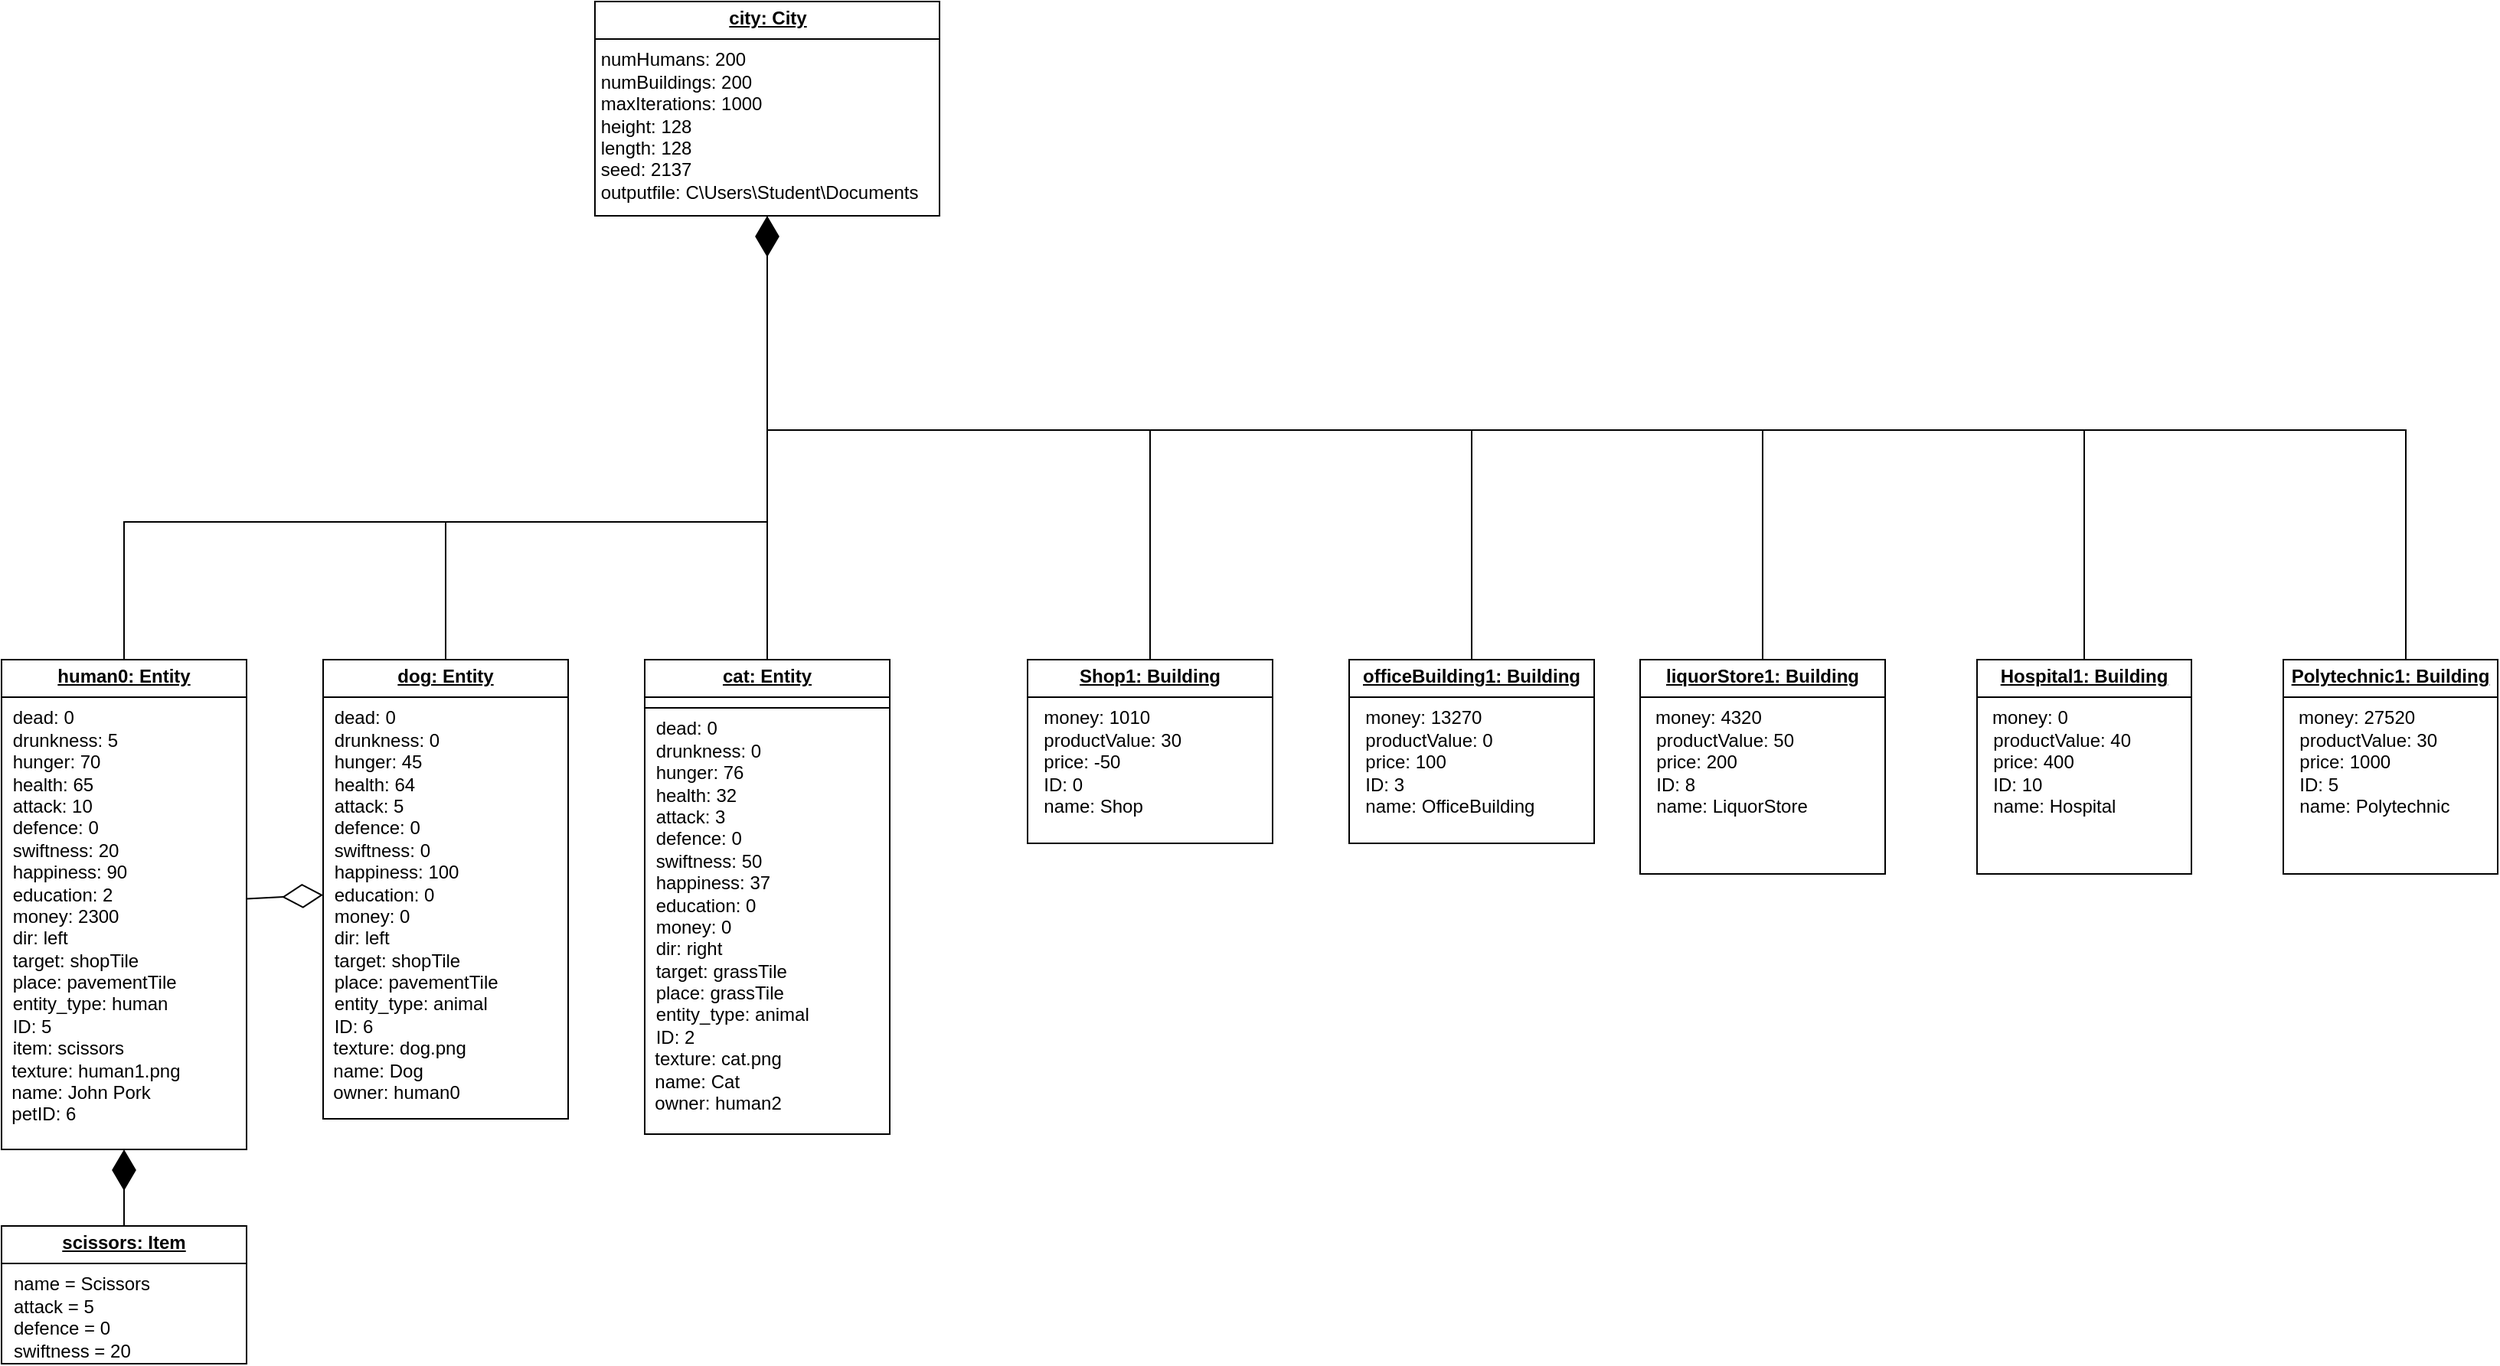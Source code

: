 <mxfile version="27.1.3">
  <diagram name="Page-1" id="Uwy1Ov_ASIxeAPOqS1Tx">
    <mxGraphModel dx="1042" dy="1759" grid="1" gridSize="10" guides="1" tooltips="1" connect="1" arrows="1" fold="1" page="1" pageScale="1" pageWidth="850" pageHeight="1100" math="0" shadow="0">
      <root>
        <mxCell id="0" />
        <mxCell id="1" parent="0" />
        <mxCell id="pte268VB_l7GP8wRnXot-2" value="&lt;p style=&quot;margin: 4px 0px 0px; text-align: center; text-decoration: underline;&quot;&gt;&lt;b&gt;dog: Entity&lt;/b&gt;&lt;/p&gt;&lt;hr size=&quot;1&quot; style=&quot;border-style:solid;&quot;&gt;&lt;p style=&quot;margin: 0px 0px 0px 4px;&quot;&gt;&amp;nbsp;dead: 0&lt;/p&gt;&lt;p style=&quot;margin: 0px 0px 0px 4px;&quot;&gt;&amp;nbsp;drunkness: 0&lt;/p&gt;&lt;p style=&quot;margin: 0px 0px 0px 4px;&quot;&gt;&amp;nbsp;hunger: 45&lt;/p&gt;&lt;p style=&quot;margin: 0px 0px 0px 4px;&quot;&gt;&amp;nbsp;health: 64&lt;/p&gt;&lt;p style=&quot;margin: 0px 0px 0px 4px;&quot;&gt;&amp;nbsp;attack: 5&lt;/p&gt;&lt;p style=&quot;margin: 0px 0px 0px 4px;&quot;&gt;&amp;nbsp;defence: 0&lt;/p&gt;&lt;p style=&quot;margin: 0px 0px 0px 4px;&quot;&gt;&amp;nbsp;swiftness: 0&lt;/p&gt;&lt;p style=&quot;margin: 0px 0px 0px 4px;&quot;&gt;&amp;nbsp;happiness: 100&lt;/p&gt;&lt;p style=&quot;margin: 0px 0px 0px 4px;&quot;&gt;&amp;nbsp;education: 0&lt;/p&gt;&lt;p style=&quot;margin: 0px 0px 0px 4px;&quot;&gt;&amp;nbsp;money: 0&lt;/p&gt;&lt;p style=&quot;margin: 0px 0px 0px 4px;&quot;&gt;&amp;nbsp;dir: left&lt;/p&gt;&lt;p style=&quot;margin: 0px 0px 0px 4px;&quot;&gt;&amp;nbsp;target: shopTile&lt;/p&gt;&lt;p style=&quot;margin: 0px 0px 0px 4px;&quot;&gt;&amp;nbsp;place: pavementTile&lt;/p&gt;&lt;p style=&quot;margin: 0px 0px 0px 4px;&quot;&gt;&amp;nbsp;entity_type: animal&lt;/p&gt;&lt;p style=&quot;margin: 0px 0px 0px 4px;&quot;&gt;&amp;nbsp;ID: 6&lt;/p&gt;&lt;div&gt;&amp;nbsp; texture: dog.png&lt;/div&gt;&lt;div&gt;&amp;nbsp; name: Dog&lt;/div&gt;&lt;div&gt;&amp;nbsp; owner: human0&lt;/div&gt;" style="verticalAlign=top;align=left;overflow=fill;html=1;whiteSpace=wrap;" parent="1" vertex="1">
          <mxGeometry x="500" y="360" width="160" height="300" as="geometry" />
        </mxCell>
        <mxCell id="pte268VB_l7GP8wRnXot-3" value="&lt;p style=&quot;margin: 4px 0px 0px; text-align: center; text-decoration: underline;&quot;&gt;&lt;b&gt;cat: Entity&lt;/b&gt;&lt;/p&gt;&lt;hr size=&quot;1&quot; style=&quot;border-style:solid;&quot;&gt;&lt;hr size=&quot;1&quot; style=&quot;border-style:solid;&quot;&gt;&lt;p style=&quot;margin: 0px 0px 0px 4px;&quot;&gt;&amp;nbsp;dead: 0&lt;/p&gt;&lt;p style=&quot;margin: 0px 0px 0px 4px;&quot;&gt;&amp;nbsp;drunkness: 0&lt;/p&gt;&lt;p style=&quot;margin: 0px 0px 0px 4px;&quot;&gt;&amp;nbsp;hunger: 76&lt;/p&gt;&lt;p style=&quot;margin: 0px 0px 0px 4px;&quot;&gt;&amp;nbsp;health: 32&lt;/p&gt;&lt;p style=&quot;margin: 0px 0px 0px 4px;&quot;&gt;&amp;nbsp;attack: 3&lt;/p&gt;&lt;p style=&quot;margin: 0px 0px 0px 4px;&quot;&gt;&amp;nbsp;defence: 0&lt;/p&gt;&lt;p style=&quot;margin: 0px 0px 0px 4px;&quot;&gt;&amp;nbsp;swiftness: 50&lt;/p&gt;&lt;p style=&quot;margin: 0px 0px 0px 4px;&quot;&gt;&amp;nbsp;happiness: 37&lt;/p&gt;&lt;p style=&quot;margin: 0px 0px 0px 4px;&quot;&gt;&amp;nbsp;education: 0&lt;/p&gt;&lt;p style=&quot;margin: 0px 0px 0px 4px;&quot;&gt;&amp;nbsp;money: 0&lt;/p&gt;&lt;p style=&quot;margin: 0px 0px 0px 4px;&quot;&gt;&amp;nbsp;dir: right&lt;/p&gt;&lt;p style=&quot;margin: 0px 0px 0px 4px;&quot;&gt;&amp;nbsp;target: grassTile&lt;/p&gt;&lt;p style=&quot;margin: 0px 0px 0px 4px;&quot;&gt;&amp;nbsp;place: grassTile&lt;/p&gt;&lt;p style=&quot;margin: 0px 0px 0px 4px;&quot;&gt;&amp;nbsp;entity_type: animal&lt;/p&gt;&lt;p style=&quot;margin: 0px 0px 0px 4px;&quot;&gt;&amp;nbsp;ID: 2&lt;/p&gt;&lt;div&gt;&amp;nbsp; texture: cat.png&lt;/div&gt;&lt;div&gt;&amp;nbsp; name: Cat&lt;/div&gt;&lt;div&gt;&amp;nbsp; owner: human2&lt;/div&gt;" style="verticalAlign=top;align=left;overflow=fill;html=1;whiteSpace=wrap;" parent="1" vertex="1">
          <mxGeometry x="710" y="360" width="160" height="310" as="geometry" />
        </mxCell>
        <mxCell id="pte268VB_l7GP8wRnXot-4" value="&lt;p style=&quot;margin: 4px 0px 0px; text-align: center; text-decoration: underline;&quot;&gt;&lt;b&gt;human0: Entity&lt;/b&gt;&lt;/p&gt;&lt;hr size=&quot;1&quot; style=&quot;border-style:solid;&quot;&gt;&lt;p style=&quot;margin: 0px 0px 0px 4px;&quot;&gt;&amp;nbsp;dead: 0&lt;/p&gt;&lt;p style=&quot;margin: 0px 0px 0px 4px;&quot;&gt;&amp;nbsp;drunkness: 5&lt;/p&gt;&lt;p style=&quot;margin: 0px 0px 0px 4px;&quot;&gt;&amp;nbsp;hunger: 70&lt;/p&gt;&lt;p style=&quot;margin: 0px 0px 0px 4px;&quot;&gt;&amp;nbsp;health: 65&lt;/p&gt;&lt;p style=&quot;margin: 0px 0px 0px 4px;&quot;&gt;&amp;nbsp;attack: 10&lt;/p&gt;&lt;p style=&quot;margin: 0px 0px 0px 4px;&quot;&gt;&amp;nbsp;defence: 0&lt;/p&gt;&lt;p style=&quot;margin: 0px 0px 0px 4px;&quot;&gt;&amp;nbsp;swiftness: 20&lt;/p&gt;&lt;p style=&quot;margin: 0px 0px 0px 4px;&quot;&gt;&amp;nbsp;happiness: 90&lt;/p&gt;&lt;p style=&quot;margin: 0px 0px 0px 4px;&quot;&gt;&amp;nbsp;education: 2&lt;/p&gt;&lt;p style=&quot;margin: 0px 0px 0px 4px;&quot;&gt;&amp;nbsp;money: 2300&lt;/p&gt;&lt;p style=&quot;margin: 0px 0px 0px 4px;&quot;&gt;&amp;nbsp;dir: left&lt;/p&gt;&lt;p style=&quot;margin: 0px 0px 0px 4px;&quot;&gt;&amp;nbsp;target: shopTile&lt;/p&gt;&lt;p style=&quot;margin: 0px 0px 0px 4px;&quot;&gt;&amp;nbsp;place: pavementTile&lt;/p&gt;&lt;p style=&quot;margin: 0px 0px 0px 4px;&quot;&gt;&amp;nbsp;entity_type: human&lt;/p&gt;&lt;p style=&quot;margin: 0px 0px 0px 4px;&quot;&gt;&amp;nbsp;ID: 5&lt;/p&gt;&lt;p style=&quot;margin: 0px 0px 0px 4px;&quot;&gt;&lt;span style=&quot;background-color: transparent; color: light-dark(rgb(0, 0, 0), rgb(255, 255, 255));&quot;&gt;&amp;nbsp;item: scissors&lt;/span&gt;&lt;/p&gt;&lt;div&gt;&amp;nbsp; texture: human1.png&lt;/div&gt;&lt;div&gt;&amp;nbsp; name: John Pork&lt;/div&gt;&lt;div&gt;&amp;nbsp; petID: 6&lt;/div&gt;&lt;p style=&quot;margin: 0px 0px 0px 4px;&quot;&gt;&lt;br&gt;&lt;/p&gt;" style="verticalAlign=top;align=left;overflow=fill;html=1;whiteSpace=wrap;" parent="1" vertex="1">
          <mxGeometry x="290" y="360" width="160" height="320" as="geometry" />
        </mxCell>
        <mxCell id="pte268VB_l7GP8wRnXot-5" value="&lt;p style=&quot;margin: 4px 0px 0px; text-align: center; text-decoration: underline;&quot;&gt;&lt;b&gt;scissors: Item&lt;/b&gt;&lt;/p&gt;&lt;hr size=&quot;1&quot; style=&quot;border-style:solid;&quot;&gt;&lt;p style=&quot;margin:0px;margin-left:8px;&quot;&gt;name = Scissors&lt;/p&gt;&lt;p style=&quot;margin:0px;margin-left:8px;&quot;&gt;attack = 5&lt;/p&gt;&lt;p style=&quot;margin:0px;margin-left:8px;&quot;&gt;defence = 0&lt;/p&gt;&lt;p style=&quot;margin:0px;margin-left:8px;&quot;&gt;swiftness = 20&lt;/p&gt;" style="verticalAlign=top;align=left;overflow=fill;html=1;whiteSpace=wrap;" parent="1" vertex="1">
          <mxGeometry x="290" y="730" width="160" height="90" as="geometry" />
        </mxCell>
        <mxCell id="pte268VB_l7GP8wRnXot-7" value="&lt;p style=&quot;margin: 4px 0px 0px; text-align: center; text-decoration: underline;&quot;&gt;&lt;b&gt;Shop1: Building&lt;/b&gt;&lt;/p&gt;&lt;hr size=&quot;1&quot; style=&quot;border-style:solid;&quot;&gt;&lt;p style=&quot;margin:0px;margin-left:4px;&quot;&gt;&amp;nbsp; money: 1010&lt;/p&gt;&lt;p style=&quot;margin:0px;margin-left:4px;&quot;&gt;&amp;nbsp; productValue: 30&lt;/p&gt;&lt;p style=&quot;margin:0px;margin-left:4px;&quot;&gt;&amp;nbsp; price: -50&lt;/p&gt;&lt;p style=&quot;margin:0px;margin-left:4px;&quot;&gt;&amp;nbsp; ID: 0&lt;/p&gt;&lt;p style=&quot;margin:0px;margin-left:4px;&quot;&gt;&amp;nbsp; name: Shop&lt;/p&gt;&lt;p style=&quot;margin:0px;margin-left:8px;&quot;&gt;&lt;br&gt;&lt;/p&gt;" style="verticalAlign=top;align=left;overflow=fill;html=1;whiteSpace=wrap;" parent="1" vertex="1">
          <mxGeometry x="960" y="360" width="160" height="120" as="geometry" />
        </mxCell>
        <mxCell id="pte268VB_l7GP8wRnXot-8" value="&lt;p style=&quot;margin: 4px 0px 0px; text-align: center; text-decoration: underline;&quot;&gt;&lt;b&gt;officeBuilding1: Building&lt;/b&gt;&lt;/p&gt;&lt;hr size=&quot;1&quot; style=&quot;border-style:solid;&quot;&gt;&lt;p style=&quot;margin:0px;margin-left:4px;&quot;&gt;&amp;nbsp; money: 13270&lt;/p&gt;&lt;p style=&quot;margin:0px;margin-left:4px;&quot;&gt;&amp;nbsp; productValue: 0&lt;/p&gt;&lt;p style=&quot;margin:0px;margin-left:4px;&quot;&gt;&amp;nbsp; price: 100&lt;/p&gt;&lt;p style=&quot;margin:0px;margin-left:4px;&quot;&gt;&amp;nbsp; ID: 3&lt;/p&gt;&lt;p style=&quot;margin:0px;margin-left:4px;&quot;&gt;&amp;nbsp; name: OfficeBuilding&lt;/p&gt;&lt;p style=&quot;margin:0px;margin-left:8px;&quot;&gt;&lt;br&gt;&lt;br&gt;&lt;/p&gt;" style="verticalAlign=top;align=left;overflow=fill;html=1;whiteSpace=wrap;" parent="1" vertex="1">
          <mxGeometry x="1170" y="360" width="160" height="120" as="geometry" />
        </mxCell>
        <mxCell id="pte268VB_l7GP8wRnXot-9" value="&lt;p style=&quot;margin: 4px 0px 0px; text-align: center; text-decoration: underline;&quot;&gt;&lt;b&gt;liquorStore1: Building&lt;/b&gt;&lt;/p&gt;&lt;hr size=&quot;1&quot; style=&quot;border-style:solid;&quot;&gt;&amp;nbsp;&amp;nbsp; money: 4320&lt;p style=&quot;margin:0px;margin-left:4px;&quot;&gt;&amp;nbsp; productValue: 50&lt;/p&gt;&lt;p style=&quot;margin:0px;margin-left:4px;&quot;&gt;&amp;nbsp; price: 200&lt;/p&gt;&lt;p style=&quot;margin:0px;margin-left:4px;&quot;&gt;&amp;nbsp; ID: 8&lt;/p&gt;&lt;p style=&quot;margin:0px;margin-left:4px;&quot;&gt;&amp;nbsp; name: LiquorStore&lt;/p&gt;&lt;p style=&quot;margin:0px;margin-left:8px;&quot;&gt;&lt;br&gt;&lt;br&gt;&lt;/p&gt;" style="verticalAlign=top;align=left;overflow=fill;html=1;whiteSpace=wrap;" parent="1" vertex="1">
          <mxGeometry x="1360" y="360" width="160" height="140" as="geometry" />
        </mxCell>
        <mxCell id="pte268VB_l7GP8wRnXot-11" value="" style="endArrow=none;html=1;edgeStyle=orthogonalEdgeStyle;rounded=0;" parent="1" source="pte268VB_l7GP8wRnXot-4" target="pte268VB_l7GP8wRnXot-20" edge="1">
          <mxGeometry relative="1" as="geometry">
            <mxPoint x="360" y="230" as="sourcePoint" />
            <mxPoint x="520" y="230" as="targetPoint" />
            <Array as="points">
              <mxPoint x="370" y="270" />
              <mxPoint x="790" y="270" />
            </Array>
          </mxGeometry>
        </mxCell>
        <mxCell id="pte268VB_l7GP8wRnXot-12" value="" style="endArrow=none;html=1;edgeStyle=orthogonalEdgeStyle;rounded=0;" parent="1" source="pte268VB_l7GP8wRnXot-2" target="pte268VB_l7GP8wRnXot-20" edge="1">
          <mxGeometry relative="1" as="geometry">
            <mxPoint x="440" y="180" as="sourcePoint" />
            <mxPoint x="600" y="180" as="targetPoint" />
            <Array as="points">
              <mxPoint x="580" y="270" />
              <mxPoint x="790" y="270" />
            </Array>
          </mxGeometry>
        </mxCell>
        <mxCell id="pte268VB_l7GP8wRnXot-13" value="" style="endArrow=none;html=1;edgeStyle=orthogonalEdgeStyle;rounded=0;" parent="1" source="pte268VB_l7GP8wRnXot-3" target="pte268VB_l7GP8wRnXot-20" edge="1">
          <mxGeometry relative="1" as="geometry">
            <mxPoint x="450" y="200" as="sourcePoint" />
            <mxPoint x="610" y="200" as="targetPoint" />
          </mxGeometry>
        </mxCell>
        <mxCell id="pte268VB_l7GP8wRnXot-14" value="" style="endArrow=diamondThin;endFill=0;endSize=24;html=1;rounded=0;" parent="1" source="pte268VB_l7GP8wRnXot-4" target="pte268VB_l7GP8wRnXot-2" edge="1">
          <mxGeometry width="160" relative="1" as="geometry">
            <mxPoint x="360" y="410" as="sourcePoint" />
            <mxPoint x="520" y="410" as="targetPoint" />
          </mxGeometry>
        </mxCell>
        <mxCell id="pte268VB_l7GP8wRnXot-15" value="" style="endArrow=none;html=1;edgeStyle=orthogonalEdgeStyle;rounded=0;" parent="1" source="pte268VB_l7GP8wRnXot-7" target="pte268VB_l7GP8wRnXot-20" edge="1">
          <mxGeometry relative="1" as="geometry">
            <mxPoint x="1131" y="140" as="sourcePoint" />
            <mxPoint x="1291" y="140" as="targetPoint" />
            <Array as="points">
              <mxPoint x="1040" y="210" />
              <mxPoint x="790" y="210" />
            </Array>
          </mxGeometry>
        </mxCell>
        <mxCell id="pte268VB_l7GP8wRnXot-16" value="" style="endArrow=none;html=1;edgeStyle=orthogonalEdgeStyle;rounded=0;" parent="1" source="pte268VB_l7GP8wRnXot-8" target="pte268VB_l7GP8wRnXot-20" edge="1">
          <mxGeometry relative="1" as="geometry">
            <mxPoint x="1250" y="340" as="sourcePoint" />
            <mxPoint x="1000" y="140" as="targetPoint" />
            <Array as="points">
              <mxPoint x="1250" y="210" />
              <mxPoint x="790" y="210" />
            </Array>
          </mxGeometry>
        </mxCell>
        <mxCell id="pte268VB_l7GP8wRnXot-17" value="" style="endArrow=none;html=1;edgeStyle=orthogonalEdgeStyle;rounded=0;" parent="1" source="pte268VB_l7GP8wRnXot-9" target="pte268VB_l7GP8wRnXot-20" edge="1">
          <mxGeometry relative="1" as="geometry">
            <mxPoint x="1440" y="335" as="sourcePoint" />
            <mxPoint x="1060" y="90" as="targetPoint" />
            <Array as="points">
              <mxPoint x="1440" y="210" />
              <mxPoint x="790" y="210" />
            </Array>
          </mxGeometry>
        </mxCell>
        <mxCell id="pte268VB_l7GP8wRnXot-18" style="edgeStyle=orthogonalEdgeStyle;rounded=0;orthogonalLoop=1;jettySize=auto;html=1;endArrow=none;startFill=0;" parent="1" source="pte268VB_l7GP8wRnXot-19" edge="1">
          <mxGeometry relative="1" as="geometry">
            <mxPoint x="1380" y="210" as="targetPoint" />
            <Array as="points">
              <mxPoint x="1650" y="210" />
            </Array>
          </mxGeometry>
        </mxCell>
        <mxCell id="pte268VB_l7GP8wRnXot-19" value="&lt;p style=&quot;margin: 4px 0px 0px; text-align: center; text-decoration: underline;&quot;&gt;&lt;b&gt;Hospital1: Building&lt;/b&gt;&lt;/p&gt;&lt;hr size=&quot;1&quot; style=&quot;border-style:solid;&quot;&gt;&amp;nbsp;&amp;nbsp; money: 0&lt;p style=&quot;margin:0px;margin-left:4px;&quot;&gt;&amp;nbsp; productValue: 40&lt;/p&gt;&lt;p style=&quot;margin:0px;margin-left:4px;&quot;&gt;&amp;nbsp; price: 400&lt;/p&gt;&lt;p style=&quot;margin:0px;margin-left:4px;&quot;&gt;&amp;nbsp; ID: 10&lt;/p&gt;&lt;p style=&quot;margin:0px;margin-left:4px;&quot;&gt;&amp;nbsp; name: Hospital&lt;/p&gt;&lt;p style=&quot;margin:0px;margin-left:8px;&quot;&gt;&lt;br&gt;&lt;br&gt;&lt;/p&gt;" style="verticalAlign=top;align=left;overflow=fill;html=1;whiteSpace=wrap;" parent="1" vertex="1">
          <mxGeometry x="1580" y="360" width="140" height="140" as="geometry" />
        </mxCell>
        <mxCell id="pte268VB_l7GP8wRnXot-20" value="&lt;p style=&quot;margin: 4px 0px 0px; text-align: center; text-decoration: underline;&quot;&gt;&lt;b&gt;city: City&lt;/b&gt;&lt;/p&gt;&lt;hr size=&quot;1&quot; style=&quot;border-style:solid;&quot;&gt;&lt;div&gt;&lt;div&gt;&lt;div&gt;&amp;nbsp;numHumans: 200&lt;/div&gt;&lt;div&gt;&lt;div&gt;&amp;nbsp;numBuildings: 200&lt;/div&gt;&lt;div&gt;&lt;div&gt;&amp;nbsp;maxIterations: 1000&lt;/div&gt;&lt;div&gt;&lt;div&gt;&amp;nbsp;height: 128&lt;/div&gt;&lt;div&gt;&lt;div&gt;&amp;nbsp;length: 128&lt;/div&gt;&lt;div&gt;&amp;nbsp;seed: 2137&lt;/div&gt;&lt;/div&gt;&lt;div&gt;&amp;nbsp;outputfile: C\Users\Student\Documents&lt;/div&gt;&lt;/div&gt;&lt;/div&gt;&lt;/div&gt;&lt;/div&gt;&lt;/div&gt;" style="verticalAlign=top;align=left;overflow=fill;html=1;whiteSpace=wrap;" parent="1" vertex="1">
          <mxGeometry x="677.5" y="-70" width="225" height="140" as="geometry" />
        </mxCell>
        <mxCell id="pte268VB_l7GP8wRnXot-25" value="" style="endArrow=diamondThin;endFill=1;endSize=24;html=1;rounded=0;entryX=0.5;entryY=1;entryDx=0;entryDy=0;" parent="1" target="pte268VB_l7GP8wRnXot-20" edge="1">
          <mxGeometry width="160" relative="1" as="geometry">
            <mxPoint x="790" y="350" as="sourcePoint" />
            <mxPoint x="880" y="300" as="targetPoint" />
          </mxGeometry>
        </mxCell>
        <mxCell id="jksw6Kv-Igr_OLcElTKz-1" value="&lt;p style=&quot;margin: 4px 0px 0px; text-align: center; text-decoration: underline;&quot;&gt;&lt;b&gt;Polytechnic1: Building&lt;/b&gt;&lt;/p&gt;&lt;hr size=&quot;1&quot; style=&quot;border-style:solid;&quot;&gt;&amp;nbsp;&amp;nbsp; money: 27520&lt;p style=&quot;margin:0px;margin-left:4px;&quot;&gt;&amp;nbsp; productValue: 30&lt;/p&gt;&lt;p style=&quot;margin:0px;margin-left:4px;&quot;&gt;&amp;nbsp; price: 1000&lt;/p&gt;&lt;p style=&quot;margin:0px;margin-left:4px;&quot;&gt;&amp;nbsp; ID: 5&lt;/p&gt;&lt;p style=&quot;margin:0px;margin-left:4px;&quot;&gt;&amp;nbsp; name: Polytechnic&lt;/p&gt;&lt;p style=&quot;margin:0px;margin-left:8px;&quot;&gt;&lt;br&gt;&lt;br&gt;&lt;/p&gt;" style="verticalAlign=top;align=left;overflow=fill;html=1;whiteSpace=wrap;" vertex="1" parent="1">
          <mxGeometry x="1780" y="360" width="140" height="140" as="geometry" />
        </mxCell>
        <mxCell id="jksw6Kv-Igr_OLcElTKz-2" style="edgeStyle=orthogonalEdgeStyle;rounded=0;orthogonalLoop=1;jettySize=auto;html=1;endArrow=none;startFill=0;" edge="1" parent="1">
          <mxGeometry relative="1" as="geometry">
            <mxPoint x="1590" y="210" as="targetPoint" />
            <Array as="points">
              <mxPoint x="1860" y="210" />
            </Array>
            <mxPoint x="1860" y="360" as="sourcePoint" />
          </mxGeometry>
        </mxCell>
        <mxCell id="jksw6Kv-Igr_OLcElTKz-7" value="" style="endArrow=diamondThin;endFill=1;endSize=24;html=1;rounded=0;" edge="1" parent="1" source="pte268VB_l7GP8wRnXot-5" target="pte268VB_l7GP8wRnXot-4">
          <mxGeometry width="160" relative="1" as="geometry">
            <mxPoint x="150" y="800" as="sourcePoint" />
            <mxPoint x="150" y="520" as="targetPoint" />
          </mxGeometry>
        </mxCell>
      </root>
    </mxGraphModel>
  </diagram>
</mxfile>
